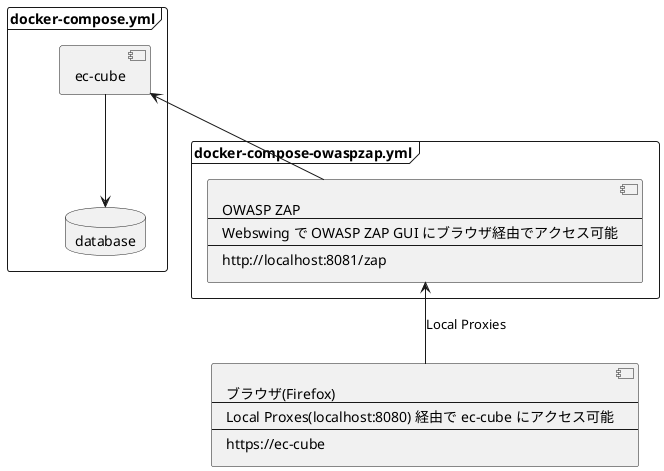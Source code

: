 @startuml

frame docker-compose.yml {
  [ec-cube]
  database database
  [ec-cube] --> database
}

frame docker-compose-owaspzap.yml {
  component zap [
  OWASP ZAP
  ----
  Webswing で OWASP ZAP GUI にブラウザ経由でアクセス可能
  ----
  http://localhost:8081/zap
  ]
}
[ec-cube] <-- [zap]
component ブラウザ [
ブラウザ(Firefox)
----
Local Proxes(localhost:8080) 経由で ec-cube にアクセス可能
----
https://ec-cube
]
[zap] <-- ブラウザ : Local Proxies
@enduml
